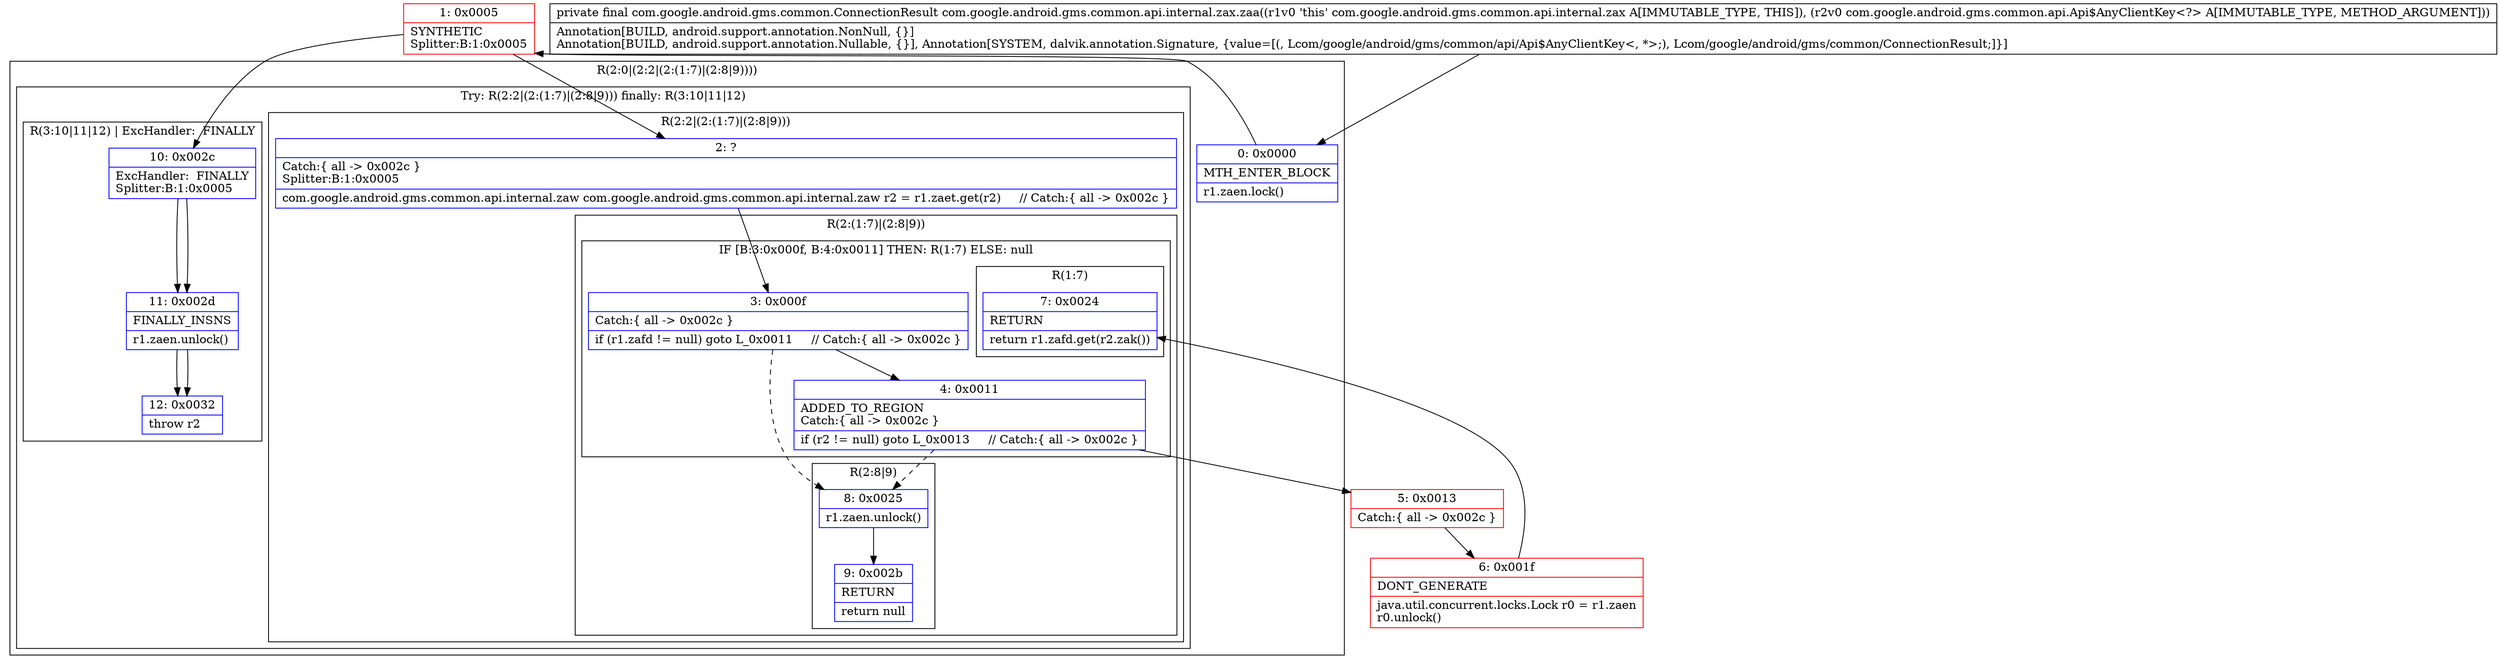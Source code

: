 digraph "CFG forcom.google.android.gms.common.api.internal.zax.zaa(Lcom\/google\/android\/gms\/common\/api\/Api$AnyClientKey;)Lcom\/google\/android\/gms\/common\/ConnectionResult;" {
subgraph cluster_Region_785835682 {
label = "R(2:0|(2:2|(2:(1:7)|(2:8|9))))";
node [shape=record,color=blue];
Node_0 [shape=record,label="{0\:\ 0x0000|MTH_ENTER_BLOCK\l|r1.zaen.lock()\l}"];
subgraph cluster_TryCatchRegion_518856852 {
label = "Try: R(2:2|(2:(1:7)|(2:8|9))) finally: R(3:10|11|12)";
node [shape=record,color=blue];
subgraph cluster_Region_1636830242 {
label = "R(2:2|(2:(1:7)|(2:8|9)))";
node [shape=record,color=blue];
Node_2 [shape=record,label="{2\:\ ?|Catch:\{ all \-\> 0x002c \}\lSplitter:B:1:0x0005\l|com.google.android.gms.common.api.internal.zaw com.google.android.gms.common.api.internal.zaw r2 = r1.zaet.get(r2)     \/\/ Catch:\{ all \-\> 0x002c \}\l}"];
subgraph cluster_Region_1105154629 {
label = "R(2:(1:7)|(2:8|9))";
node [shape=record,color=blue];
subgraph cluster_IfRegion_1653392012 {
label = "IF [B:3:0x000f, B:4:0x0011] THEN: R(1:7) ELSE: null";
node [shape=record,color=blue];
Node_3 [shape=record,label="{3\:\ 0x000f|Catch:\{ all \-\> 0x002c \}\l|if (r1.zafd != null) goto L_0x0011     \/\/ Catch:\{ all \-\> 0x002c \}\l}"];
Node_4 [shape=record,label="{4\:\ 0x0011|ADDED_TO_REGION\lCatch:\{ all \-\> 0x002c \}\l|if (r2 != null) goto L_0x0013     \/\/ Catch:\{ all \-\> 0x002c \}\l}"];
subgraph cluster_Region_1271471536 {
label = "R(1:7)";
node [shape=record,color=blue];
Node_7 [shape=record,label="{7\:\ 0x0024|RETURN\l|return r1.zafd.get(r2.zak())\l}"];
}
}
subgraph cluster_Region_1860707038 {
label = "R(2:8|9)";
node [shape=record,color=blue];
Node_8 [shape=record,label="{8\:\ 0x0025|r1.zaen.unlock()\l}"];
Node_9 [shape=record,label="{9\:\ 0x002b|RETURN\l|return null\l}"];
}
}
}
subgraph cluster_Region_1997679191 {
label = "R(3:10|11|12) | ExcHandler:  FINALLY\l";
node [shape=record,color=blue];
Node_10 [shape=record,label="{10\:\ 0x002c|ExcHandler:  FINALLY\lSplitter:B:1:0x0005\l}"];
Node_11 [shape=record,label="{11\:\ 0x002d|FINALLY_INSNS\l|r1.zaen.unlock()\l}"];
Node_12 [shape=record,label="{12\:\ 0x0032|throw r2\l}"];
}
}
}
subgraph cluster_Region_1997679191 {
label = "R(3:10|11|12) | ExcHandler:  FINALLY\l";
node [shape=record,color=blue];
Node_10 [shape=record,label="{10\:\ 0x002c|ExcHandler:  FINALLY\lSplitter:B:1:0x0005\l}"];
Node_11 [shape=record,label="{11\:\ 0x002d|FINALLY_INSNS\l|r1.zaen.unlock()\l}"];
Node_12 [shape=record,label="{12\:\ 0x0032|throw r2\l}"];
}
Node_1 [shape=record,color=red,label="{1\:\ 0x0005|SYNTHETIC\lSplitter:B:1:0x0005\l}"];
Node_5 [shape=record,color=red,label="{5\:\ 0x0013|Catch:\{ all \-\> 0x002c \}\l}"];
Node_6 [shape=record,color=red,label="{6\:\ 0x001f|DONT_GENERATE\l|java.util.concurrent.locks.Lock r0 = r1.zaen\lr0.unlock()\l}"];
MethodNode[shape=record,label="{private final com.google.android.gms.common.ConnectionResult com.google.android.gms.common.api.internal.zax.zaa((r1v0 'this' com.google.android.gms.common.api.internal.zax A[IMMUTABLE_TYPE, THIS]), (r2v0 com.google.android.gms.common.api.Api$AnyClientKey\<?\> A[IMMUTABLE_TYPE, METHOD_ARGUMENT]))  | Annotation[BUILD, android.support.annotation.NonNull, \{\}]\lAnnotation[BUILD, android.support.annotation.Nullable, \{\}], Annotation[SYSTEM, dalvik.annotation.Signature, \{value=[(, Lcom\/google\/android\/gms\/common\/api\/Api$AnyClientKey\<, *\>;), Lcom\/google\/android\/gms\/common\/ConnectionResult;]\}]\l}"];
MethodNode -> Node_0;
Node_0 -> Node_1;
Node_2 -> Node_3;
Node_3 -> Node_4;
Node_3 -> Node_8[style=dashed];
Node_4 -> Node_5;
Node_4 -> Node_8[style=dashed];
Node_8 -> Node_9;
Node_10 -> Node_11;
Node_11 -> Node_12;
Node_10 -> Node_11;
Node_11 -> Node_12;
Node_1 -> Node_2;
Node_1 -> Node_10;
Node_5 -> Node_6;
Node_6 -> Node_7;
}

